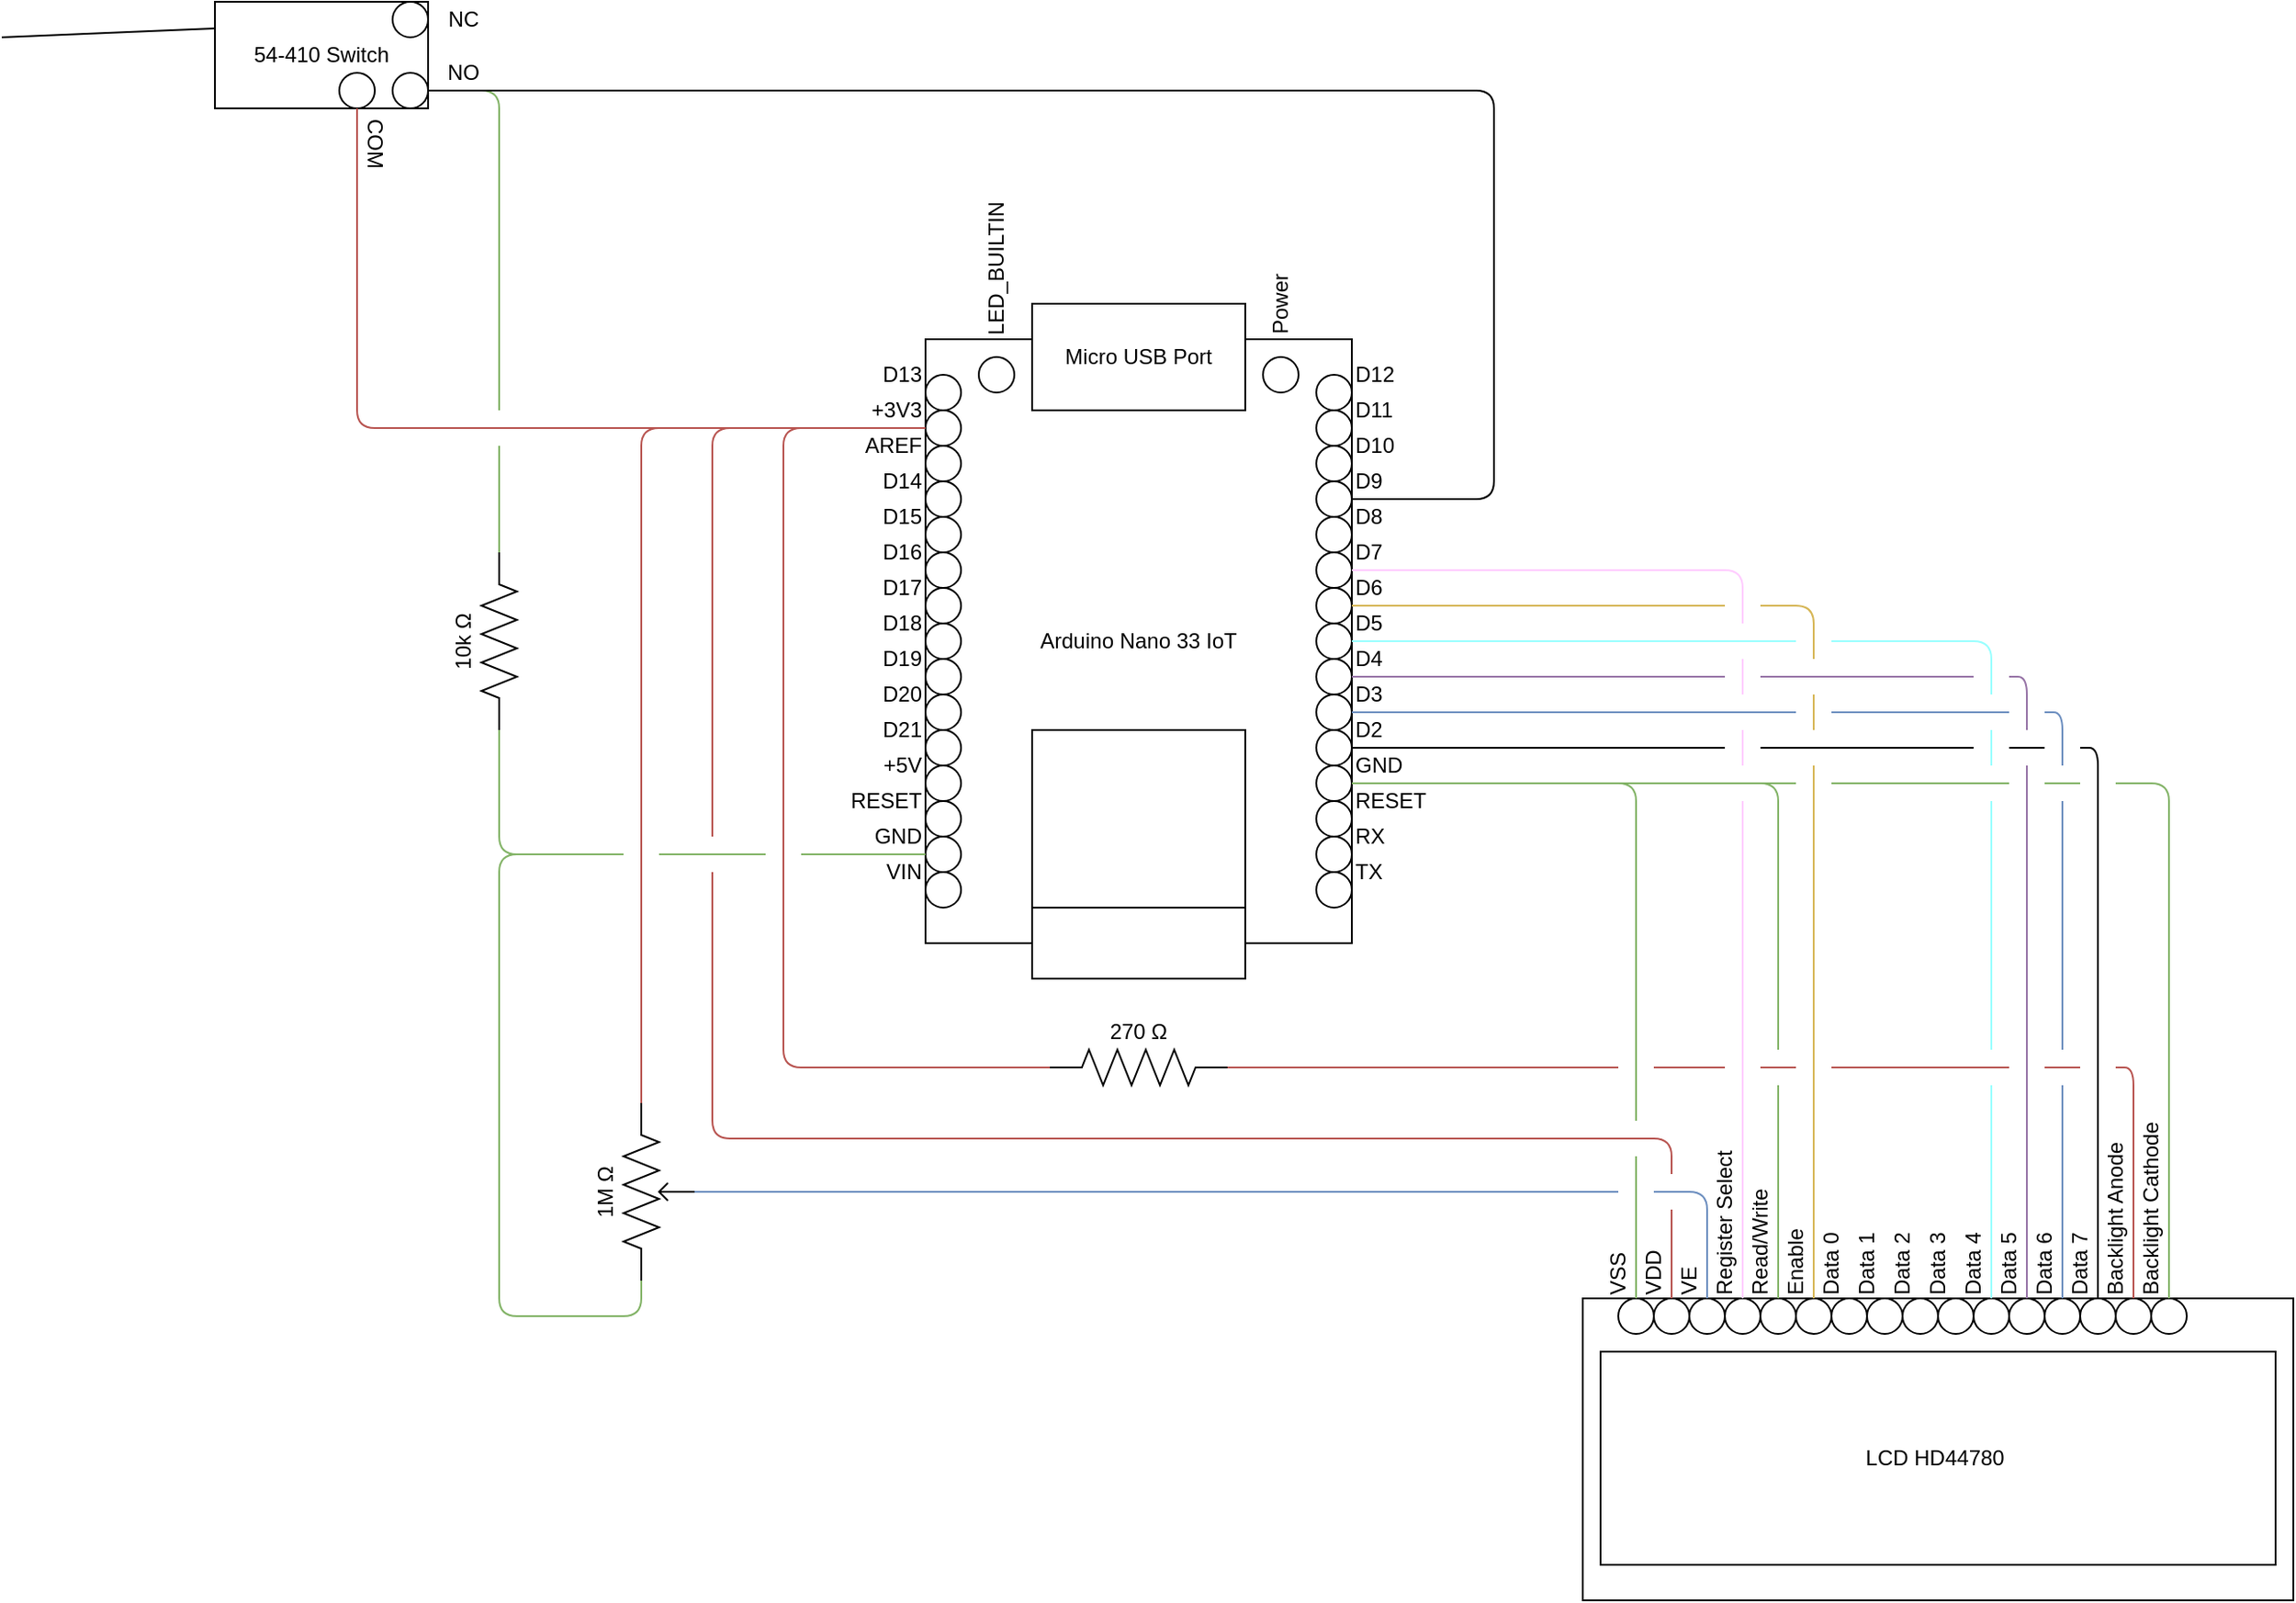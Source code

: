 <mxfile>
    <diagram id="PcLZSLNBghNSFwi_JfMx" name="Standard">
        <mxGraphModel dx="1435" dy="958" grid="1" gridSize="10" guides="1" tooltips="1" connect="1" arrows="1" fold="1" page="0" pageScale="1" pageWidth="850" pageHeight="1100" math="0" shadow="0">
            <root>
                <mxCell id="0"/>
                <mxCell id="220" value="Background" parent="0"/>
                <mxCell id="1" value="Arduino" parent="0"/>
                <mxCell id="4" value="Arduino Nano 33 IoT" style="rounded=0;whiteSpace=wrap;html=1;" parent="1" vertex="1">
                    <mxGeometry x="560" y="290" width="240" height="340" as="geometry"/>
                </mxCell>
                <mxCell id="5" value="Micro USB Port" style="rounded=0;whiteSpace=wrap;html=1;" parent="1" vertex="1">
                    <mxGeometry x="620" y="270" width="120" height="60" as="geometry"/>
                </mxCell>
                <mxCell id="6" value="" style="rounded=0;whiteSpace=wrap;html=1;" parent="1" vertex="1">
                    <mxGeometry x="620" y="610" width="120" height="40" as="geometry"/>
                </mxCell>
                <mxCell id="7" value="" style="rounded=0;whiteSpace=wrap;html=1;" parent="1" vertex="1">
                    <mxGeometry x="620" y="510" width="120" height="100" as="geometry"/>
                </mxCell>
                <mxCell id="8" value="" style="ellipse;whiteSpace=wrap;html=1;aspect=fixed;" parent="1" vertex="1">
                    <mxGeometry x="780" y="310" width="20" height="20" as="geometry"/>
                </mxCell>
                <mxCell id="9" value="" style="ellipse;whiteSpace=wrap;html=1;aspect=fixed;" parent="1" vertex="1">
                    <mxGeometry x="780" y="330" width="20" height="20" as="geometry"/>
                </mxCell>
                <mxCell id="11" value="" style="ellipse;whiteSpace=wrap;html=1;aspect=fixed;" parent="1" vertex="1">
                    <mxGeometry x="780" y="350" width="20" height="20" as="geometry"/>
                </mxCell>
                <mxCell id="12" value="" style="ellipse;whiteSpace=wrap;html=1;aspect=fixed;" parent="1" vertex="1">
                    <mxGeometry x="780" y="370" width="20" height="20" as="geometry"/>
                </mxCell>
                <mxCell id="13" value="" style="ellipse;whiteSpace=wrap;html=1;aspect=fixed;" parent="1" vertex="1">
                    <mxGeometry x="780" y="390" width="20" height="20" as="geometry"/>
                </mxCell>
                <mxCell id="14" value="" style="ellipse;whiteSpace=wrap;html=1;aspect=fixed;" parent="1" vertex="1">
                    <mxGeometry x="780" y="410" width="20" height="20" as="geometry"/>
                </mxCell>
                <mxCell id="15" value="" style="ellipse;whiteSpace=wrap;html=1;aspect=fixed;" parent="1" vertex="1">
                    <mxGeometry x="780" y="430" width="20" height="20" as="geometry"/>
                </mxCell>
                <mxCell id="16" value="" style="ellipse;whiteSpace=wrap;html=1;aspect=fixed;" parent="1" vertex="1">
                    <mxGeometry x="780" y="450" width="20" height="20" as="geometry"/>
                </mxCell>
                <mxCell id="25" value="D12" style="text;html=1;strokeColor=none;fillColor=none;align=left;verticalAlign=middle;whiteSpace=wrap;rounded=0;" parent="1" vertex="1">
                    <mxGeometry x="800" y="300" width="40" height="20" as="geometry"/>
                </mxCell>
                <mxCell id="26" value="D11" style="text;html=1;strokeColor=none;fillColor=none;align=left;verticalAlign=middle;whiteSpace=wrap;rounded=0;" parent="1" vertex="1">
                    <mxGeometry x="800" y="320" width="40" height="20" as="geometry"/>
                </mxCell>
                <mxCell id="27" value="D10" style="text;html=1;strokeColor=none;fillColor=none;align=left;verticalAlign=middle;whiteSpace=wrap;rounded=0;" parent="1" vertex="1">
                    <mxGeometry x="800" y="340" width="40" height="20" as="geometry"/>
                </mxCell>
                <mxCell id="28" value="D9" style="text;html=1;strokeColor=none;fillColor=none;align=left;verticalAlign=middle;whiteSpace=wrap;rounded=0;" parent="1" vertex="1">
                    <mxGeometry x="800" y="360" width="40" height="20" as="geometry"/>
                </mxCell>
                <mxCell id="29" value="D8" style="text;html=1;strokeColor=none;fillColor=none;align=left;verticalAlign=middle;whiteSpace=wrap;rounded=0;" parent="1" vertex="1">
                    <mxGeometry x="800" y="380" width="40" height="20" as="geometry"/>
                </mxCell>
                <mxCell id="30" value="D7" style="text;html=1;strokeColor=none;fillColor=none;align=left;verticalAlign=middle;whiteSpace=wrap;rounded=0;" parent="1" vertex="1">
                    <mxGeometry x="800" y="400" width="40" height="20" as="geometry"/>
                </mxCell>
                <mxCell id="31" value="D6" style="text;html=1;strokeColor=none;fillColor=none;align=left;verticalAlign=middle;whiteSpace=wrap;rounded=0;" parent="1" vertex="1">
                    <mxGeometry x="800" y="420" width="40" height="20" as="geometry"/>
                </mxCell>
                <mxCell id="32" value="D5" style="text;html=1;strokeColor=none;fillColor=none;align=left;verticalAlign=middle;whiteSpace=wrap;rounded=0;" parent="1" vertex="1">
                    <mxGeometry x="800" y="440" width="40" height="20" as="geometry"/>
                </mxCell>
                <mxCell id="33" value="" style="ellipse;whiteSpace=wrap;html=1;aspect=fixed;" parent="1" vertex="1">
                    <mxGeometry x="780" y="470" width="20" height="20" as="geometry"/>
                </mxCell>
                <mxCell id="34" value="D4" style="text;html=1;strokeColor=none;fillColor=none;align=left;verticalAlign=middle;whiteSpace=wrap;rounded=0;" parent="1" vertex="1">
                    <mxGeometry x="800" y="460" width="40" height="20" as="geometry"/>
                </mxCell>
                <mxCell id="35" value="" style="ellipse;whiteSpace=wrap;html=1;aspect=fixed;" parent="1" vertex="1">
                    <mxGeometry x="780" y="490" width="20" height="20" as="geometry"/>
                </mxCell>
                <mxCell id="36" value="D3" style="text;html=1;strokeColor=none;fillColor=none;align=left;verticalAlign=middle;whiteSpace=wrap;rounded=0;" parent="1" vertex="1">
                    <mxGeometry x="800" y="480" width="40" height="20" as="geometry"/>
                </mxCell>
                <mxCell id="37" value="" style="ellipse;whiteSpace=wrap;html=1;aspect=fixed;" parent="1" vertex="1">
                    <mxGeometry x="780" y="510" width="20" height="20" as="geometry"/>
                </mxCell>
                <mxCell id="38" value="D2" style="text;html=1;strokeColor=none;fillColor=none;align=left;verticalAlign=middle;whiteSpace=wrap;rounded=0;" parent="1" vertex="1">
                    <mxGeometry x="800" y="500" width="40" height="20" as="geometry"/>
                </mxCell>
                <mxCell id="39" value="" style="ellipse;whiteSpace=wrap;html=1;aspect=fixed;" parent="1" vertex="1">
                    <mxGeometry x="780" y="530" width="20" height="20" as="geometry"/>
                </mxCell>
                <mxCell id="40" value="GND" style="text;html=1;strokeColor=none;fillColor=none;align=left;verticalAlign=middle;whiteSpace=wrap;rounded=0;" parent="1" vertex="1">
                    <mxGeometry x="800" y="520" width="40" height="20" as="geometry"/>
                </mxCell>
                <mxCell id="41" value="" style="ellipse;whiteSpace=wrap;html=1;aspect=fixed;" parent="1" vertex="1">
                    <mxGeometry x="780" y="550" width="20" height="20" as="geometry"/>
                </mxCell>
                <mxCell id="42" value="RESET" style="text;html=1;strokeColor=none;fillColor=none;align=left;verticalAlign=middle;whiteSpace=wrap;rounded=0;" parent="1" vertex="1">
                    <mxGeometry x="800" y="540" width="40" height="20" as="geometry"/>
                </mxCell>
                <mxCell id="43" value="" style="ellipse;whiteSpace=wrap;html=1;aspect=fixed;" parent="1" vertex="1">
                    <mxGeometry x="780" y="570" width="20" height="20" as="geometry"/>
                </mxCell>
                <mxCell id="44" value="RX" style="text;html=1;strokeColor=none;fillColor=none;align=left;verticalAlign=middle;whiteSpace=wrap;rounded=0;" parent="1" vertex="1">
                    <mxGeometry x="800" y="560" width="40" height="20" as="geometry"/>
                </mxCell>
                <mxCell id="45" value="" style="ellipse;whiteSpace=wrap;html=1;aspect=fixed;" parent="1" vertex="1">
                    <mxGeometry x="780" y="590" width="20" height="20" as="geometry"/>
                </mxCell>
                <mxCell id="46" value="TX" style="text;html=1;strokeColor=none;fillColor=none;align=left;verticalAlign=middle;whiteSpace=wrap;rounded=0;" parent="1" vertex="1">
                    <mxGeometry x="800" y="580" width="40" height="20" as="geometry"/>
                </mxCell>
                <mxCell id="62" value="" style="ellipse;whiteSpace=wrap;html=1;aspect=fixed;" parent="1" vertex="1">
                    <mxGeometry x="560" y="310" width="20" height="20" as="geometry"/>
                </mxCell>
                <mxCell id="63" value="" style="ellipse;whiteSpace=wrap;html=1;aspect=fixed;" parent="1" vertex="1">
                    <mxGeometry x="560" y="330" width="20" height="20" as="geometry"/>
                </mxCell>
                <mxCell id="64" value="" style="ellipse;whiteSpace=wrap;html=1;aspect=fixed;" parent="1" vertex="1">
                    <mxGeometry x="560" y="350" width="20" height="20" as="geometry"/>
                </mxCell>
                <mxCell id="65" value="" style="ellipse;whiteSpace=wrap;html=1;aspect=fixed;" parent="1" vertex="1">
                    <mxGeometry x="560" y="370" width="20" height="20" as="geometry"/>
                </mxCell>
                <mxCell id="66" value="" style="ellipse;whiteSpace=wrap;html=1;aspect=fixed;" parent="1" vertex="1">
                    <mxGeometry x="560" y="390" width="20" height="20" as="geometry"/>
                </mxCell>
                <mxCell id="67" value="" style="ellipse;whiteSpace=wrap;html=1;aspect=fixed;" parent="1" vertex="1">
                    <mxGeometry x="560" y="410" width="20" height="20" as="geometry"/>
                </mxCell>
                <mxCell id="68" value="" style="ellipse;whiteSpace=wrap;html=1;aspect=fixed;" parent="1" vertex="1">
                    <mxGeometry x="560" y="430" width="20" height="20" as="geometry"/>
                </mxCell>
                <mxCell id="69" value="" style="ellipse;whiteSpace=wrap;html=1;aspect=fixed;" parent="1" vertex="1">
                    <mxGeometry x="560" y="450" width="20" height="20" as="geometry"/>
                </mxCell>
                <mxCell id="70" value="" style="ellipse;whiteSpace=wrap;html=1;aspect=fixed;" parent="1" vertex="1">
                    <mxGeometry x="560" y="470" width="20" height="20" as="geometry"/>
                </mxCell>
                <mxCell id="71" value="" style="ellipse;whiteSpace=wrap;html=1;aspect=fixed;" parent="1" vertex="1">
                    <mxGeometry x="560" y="490" width="20" height="20" as="geometry"/>
                </mxCell>
                <mxCell id="72" value="" style="ellipse;whiteSpace=wrap;html=1;aspect=fixed;" parent="1" vertex="1">
                    <mxGeometry x="560" y="510" width="20" height="20" as="geometry"/>
                </mxCell>
                <mxCell id="73" value="" style="ellipse;whiteSpace=wrap;html=1;aspect=fixed;" parent="1" vertex="1">
                    <mxGeometry x="560" y="530" width="20" height="20" as="geometry"/>
                </mxCell>
                <mxCell id="74" value="" style="ellipse;whiteSpace=wrap;html=1;aspect=fixed;" parent="1" vertex="1">
                    <mxGeometry x="560" y="550" width="20" height="20" as="geometry"/>
                </mxCell>
                <mxCell id="75" value="" style="ellipse;whiteSpace=wrap;html=1;aspect=fixed;" parent="1" vertex="1">
                    <mxGeometry x="560" y="570" width="20" height="20" as="geometry"/>
                </mxCell>
                <mxCell id="76" value="" style="ellipse;whiteSpace=wrap;html=1;aspect=fixed;" parent="1" vertex="1">
                    <mxGeometry x="560" y="590" width="20" height="20" as="geometry"/>
                </mxCell>
                <mxCell id="77" value="D13" style="text;html=1;strokeColor=none;fillColor=none;align=right;verticalAlign=middle;whiteSpace=wrap;rounded=0;" parent="1" vertex="1">
                    <mxGeometry x="520" y="300" width="40" height="20" as="geometry"/>
                </mxCell>
                <mxCell id="78" value="+3V3" style="text;html=1;strokeColor=none;fillColor=none;align=right;verticalAlign=middle;whiteSpace=wrap;rounded=0;" parent="1" vertex="1">
                    <mxGeometry x="520" y="320" width="40" height="20" as="geometry"/>
                </mxCell>
                <mxCell id="79" value="AREF" style="text;html=1;strokeColor=none;fillColor=none;align=right;verticalAlign=middle;whiteSpace=wrap;rounded=0;" parent="1" vertex="1">
                    <mxGeometry x="520" y="340" width="40" height="20" as="geometry"/>
                </mxCell>
                <mxCell id="80" value="D14" style="text;html=1;strokeColor=none;fillColor=none;align=right;verticalAlign=middle;whiteSpace=wrap;rounded=0;" parent="1" vertex="1">
                    <mxGeometry x="520" y="360" width="40" height="20" as="geometry"/>
                </mxCell>
                <mxCell id="81" value="D15" style="text;html=1;strokeColor=none;fillColor=none;align=right;verticalAlign=middle;whiteSpace=wrap;rounded=0;" parent="1" vertex="1">
                    <mxGeometry x="520" y="380" width="40" height="20" as="geometry"/>
                </mxCell>
                <mxCell id="82" value="D16" style="text;html=1;strokeColor=none;fillColor=none;align=right;verticalAlign=middle;whiteSpace=wrap;rounded=0;" parent="1" vertex="1">
                    <mxGeometry x="520" y="400" width="40" height="20" as="geometry"/>
                </mxCell>
                <mxCell id="83" value="D17" style="text;html=1;strokeColor=none;fillColor=none;align=right;verticalAlign=middle;whiteSpace=wrap;rounded=0;" parent="1" vertex="1">
                    <mxGeometry x="520" y="420" width="40" height="20" as="geometry"/>
                </mxCell>
                <mxCell id="84" value="D18" style="text;html=1;strokeColor=none;fillColor=none;align=right;verticalAlign=middle;whiteSpace=wrap;rounded=0;" parent="1" vertex="1">
                    <mxGeometry x="520" y="440" width="40" height="20" as="geometry"/>
                </mxCell>
                <mxCell id="85" value="D19" style="text;html=1;strokeColor=none;fillColor=none;align=right;verticalAlign=middle;whiteSpace=wrap;rounded=0;" parent="1" vertex="1">
                    <mxGeometry x="520" y="460" width="40" height="20" as="geometry"/>
                </mxCell>
                <mxCell id="86" value="D20" style="text;html=1;strokeColor=none;fillColor=none;align=right;verticalAlign=middle;whiteSpace=wrap;rounded=0;" parent="1" vertex="1">
                    <mxGeometry x="520" y="480" width="40" height="20" as="geometry"/>
                </mxCell>
                <mxCell id="87" value="D21" style="text;html=1;strokeColor=none;fillColor=none;align=right;verticalAlign=middle;whiteSpace=wrap;rounded=0;" parent="1" vertex="1">
                    <mxGeometry x="520" y="500" width="40" height="20" as="geometry"/>
                </mxCell>
                <mxCell id="88" value="+5V" style="text;html=1;strokeColor=none;fillColor=none;align=right;verticalAlign=middle;whiteSpace=wrap;rounded=0;" parent="1" vertex="1">
                    <mxGeometry x="520" y="520" width="40" height="20" as="geometry"/>
                </mxCell>
                <mxCell id="89" value="RESET" style="text;html=1;strokeColor=none;fillColor=none;align=right;verticalAlign=middle;whiteSpace=wrap;rounded=0;" parent="1" vertex="1">
                    <mxGeometry x="520" y="540" width="40" height="20" as="geometry"/>
                </mxCell>
                <mxCell id="90" value="GND" style="text;html=1;strokeColor=none;fillColor=none;align=right;verticalAlign=middle;whiteSpace=wrap;rounded=0;" parent="1" vertex="1">
                    <mxGeometry x="520" y="560" width="40" height="20" as="geometry"/>
                </mxCell>
                <mxCell id="91" value="VIN" style="text;html=1;strokeColor=none;fillColor=none;align=right;verticalAlign=middle;whiteSpace=wrap;rounded=0;" parent="1" vertex="1">
                    <mxGeometry x="520" y="580" width="40" height="20" as="geometry"/>
                </mxCell>
                <mxCell id="93" value="" style="ellipse;whiteSpace=wrap;html=1;aspect=fixed;" parent="1" vertex="1">
                    <mxGeometry x="590" y="300" width="20" height="20" as="geometry"/>
                </mxCell>
                <mxCell id="94" value="" style="ellipse;whiteSpace=wrap;html=1;aspect=fixed;" parent="1" vertex="1">
                    <mxGeometry x="750" y="300" width="20" height="20" as="geometry"/>
                </mxCell>
                <mxCell id="95" value="LED_BUILTIN" style="text;html=1;strokeColor=none;fillColor=none;align=center;verticalAlign=middle;whiteSpace=wrap;rounded=0;rotation=-90;" parent="1" vertex="1">
                    <mxGeometry x="560" y="240" width="80" height="20" as="geometry"/>
                </mxCell>
                <mxCell id="96" value="Power" style="text;html=1;strokeColor=none;fillColor=none;align=center;verticalAlign=middle;whiteSpace=wrap;rounded=0;rotation=-90;" parent="1" vertex="1">
                    <mxGeometry x="740" y="260" width="40" height="20" as="geometry"/>
                </mxCell>
                <mxCell id="97" value="LCD HD44780" parent="0"/>
                <mxCell id="98" value="" style="rounded=0;whiteSpace=wrap;html=1;" parent="97" vertex="1">
                    <mxGeometry x="930" y="830" width="400" height="170" as="geometry"/>
                </mxCell>
                <mxCell id="99" value="LCD&amp;nbsp;&lt;span class=&quot;a-list-item&quot;&gt;HD44780&amp;nbsp;&lt;/span&gt;" style="rounded=0;whiteSpace=wrap;html=1;" parent="97" vertex="1">
                    <mxGeometry x="940" y="860" width="380" height="120" as="geometry"/>
                </mxCell>
                <mxCell id="100" value="" style="ellipse;whiteSpace=wrap;html=1;aspect=fixed;" parent="97" vertex="1">
                    <mxGeometry x="950" y="830" width="20" height="20" as="geometry"/>
                </mxCell>
                <mxCell id="101" value="" style="ellipse;whiteSpace=wrap;html=1;aspect=fixed;" parent="97" vertex="1">
                    <mxGeometry x="970" y="830" width="20" height="20" as="geometry"/>
                </mxCell>
                <mxCell id="102" value="" style="ellipse;whiteSpace=wrap;html=1;aspect=fixed;" parent="97" vertex="1">
                    <mxGeometry x="990" y="830" width="20" height="20" as="geometry"/>
                </mxCell>
                <mxCell id="103" value="" style="ellipse;whiteSpace=wrap;html=1;aspect=fixed;" parent="97" vertex="1">
                    <mxGeometry x="1010" y="830" width="20" height="20" as="geometry"/>
                </mxCell>
                <mxCell id="104" value="" style="ellipse;whiteSpace=wrap;html=1;aspect=fixed;" parent="97" vertex="1">
                    <mxGeometry x="1030" y="830" width="20" height="20" as="geometry"/>
                </mxCell>
                <mxCell id="105" value="" style="ellipse;whiteSpace=wrap;html=1;aspect=fixed;" parent="97" vertex="1">
                    <mxGeometry x="1050" y="830" width="20" height="20" as="geometry"/>
                </mxCell>
                <mxCell id="106" value="" style="ellipse;whiteSpace=wrap;html=1;aspect=fixed;" parent="97" vertex="1">
                    <mxGeometry x="1070" y="830" width="20" height="20" as="geometry"/>
                </mxCell>
                <mxCell id="107" value="" style="ellipse;whiteSpace=wrap;html=1;aspect=fixed;" parent="97" vertex="1">
                    <mxGeometry x="1090" y="830" width="20" height="20" as="geometry"/>
                </mxCell>
                <mxCell id="108" value="" style="ellipse;whiteSpace=wrap;html=1;aspect=fixed;" parent="97" vertex="1">
                    <mxGeometry x="1110" y="830" width="20" height="20" as="geometry"/>
                </mxCell>
                <mxCell id="109" value="" style="ellipse;whiteSpace=wrap;html=1;aspect=fixed;" parent="97" vertex="1">
                    <mxGeometry x="1130" y="830" width="20" height="20" as="geometry"/>
                </mxCell>
                <mxCell id="110" value="" style="ellipse;whiteSpace=wrap;html=1;aspect=fixed;" parent="97" vertex="1">
                    <mxGeometry x="1150" y="830" width="20" height="20" as="geometry"/>
                </mxCell>
                <mxCell id="111" value="" style="ellipse;whiteSpace=wrap;html=1;aspect=fixed;" parent="97" vertex="1">
                    <mxGeometry x="1170" y="830" width="20" height="20" as="geometry"/>
                </mxCell>
                <mxCell id="112" value="" style="ellipse;whiteSpace=wrap;html=1;aspect=fixed;" parent="97" vertex="1">
                    <mxGeometry x="1190" y="830" width="20" height="20" as="geometry"/>
                </mxCell>
                <mxCell id="113" value="" style="ellipse;whiteSpace=wrap;html=1;aspect=fixed;" parent="97" vertex="1">
                    <mxGeometry x="1210" y="830" width="20" height="20" as="geometry"/>
                </mxCell>
                <mxCell id="114" value="" style="ellipse;whiteSpace=wrap;html=1;aspect=fixed;" parent="97" vertex="1">
                    <mxGeometry x="1230" y="830" width="20" height="20" as="geometry"/>
                </mxCell>
                <mxCell id="115" value="" style="ellipse;whiteSpace=wrap;html=1;aspect=fixed;" parent="97" vertex="1">
                    <mxGeometry x="1250" y="830" width="20" height="20" as="geometry"/>
                </mxCell>
                <mxCell id="116" value="VSS" style="text;html=1;strokeColor=none;fillColor=none;align=left;verticalAlign=middle;whiteSpace=wrap;rounded=0;rotation=-90;" parent="97" vertex="1">
                    <mxGeometry x="930" y="800" width="40" height="20" as="geometry"/>
                </mxCell>
                <mxCell id="117" value="VDD" style="text;html=1;strokeColor=none;fillColor=none;align=left;verticalAlign=middle;whiteSpace=wrap;rounded=0;rotation=-90;" parent="97" vertex="1">
                    <mxGeometry x="950" y="800" width="40" height="20" as="geometry"/>
                </mxCell>
                <mxCell id="118" value="VE" style="text;html=1;strokeColor=none;fillColor=none;align=left;verticalAlign=middle;whiteSpace=wrap;rounded=0;rotation=-90;" parent="97" vertex="1">
                    <mxGeometry x="970" y="800" width="40" height="20" as="geometry"/>
                </mxCell>
                <mxCell id="119" value="Register Select" style="text;html=1;strokeColor=none;fillColor=none;align=left;verticalAlign=middle;whiteSpace=wrap;rounded=0;rotation=-90;" parent="97" vertex="1">
                    <mxGeometry x="965" y="775" width="90" height="20" as="geometry"/>
                </mxCell>
                <mxCell id="120" value="Read/Write" style="text;html=1;strokeColor=none;fillColor=none;align=left;verticalAlign=middle;whiteSpace=wrap;rounded=0;rotation=-90;" parent="97" vertex="1">
                    <mxGeometry x="995" y="785" width="70" height="20" as="geometry"/>
                </mxCell>
                <mxCell id="121" value="Enable" style="text;html=1;strokeColor=none;fillColor=none;align=left;verticalAlign=middle;whiteSpace=wrap;rounded=0;rotation=-90;" parent="97" vertex="1">
                    <mxGeometry x="1030" y="800" width="40" height="20" as="geometry"/>
                </mxCell>
                <mxCell id="122" value="Data 0" style="text;html=1;strokeColor=none;fillColor=none;align=left;verticalAlign=middle;whiteSpace=wrap;rounded=0;rotation=-90;" parent="97" vertex="1">
                    <mxGeometry x="1050" y="800" width="40" height="20" as="geometry"/>
                </mxCell>
                <mxCell id="123" value="Data 1" style="text;html=1;strokeColor=none;fillColor=none;align=left;verticalAlign=middle;whiteSpace=wrap;rounded=0;rotation=-90;" parent="97" vertex="1">
                    <mxGeometry x="1070" y="800" width="40" height="20" as="geometry"/>
                </mxCell>
                <mxCell id="124" value="Data 2" style="text;html=1;strokeColor=none;fillColor=none;align=left;verticalAlign=middle;whiteSpace=wrap;rounded=0;rotation=-90;" parent="97" vertex="1">
                    <mxGeometry x="1090" y="800" width="40" height="20" as="geometry"/>
                </mxCell>
                <mxCell id="125" value="Data 3" style="text;html=1;strokeColor=none;fillColor=none;align=left;verticalAlign=middle;whiteSpace=wrap;rounded=0;rotation=-90;" parent="97" vertex="1">
                    <mxGeometry x="1110" y="800" width="40" height="20" as="geometry"/>
                </mxCell>
                <mxCell id="126" value="Data 4" style="text;html=1;strokeColor=none;fillColor=none;align=left;verticalAlign=middle;whiteSpace=wrap;rounded=0;rotation=-90;" parent="97" vertex="1">
                    <mxGeometry x="1130" y="800" width="40" height="20" as="geometry"/>
                </mxCell>
                <mxCell id="127" value="Data 5" style="text;html=1;strokeColor=none;fillColor=none;align=left;verticalAlign=middle;whiteSpace=wrap;rounded=0;rotation=-90;" parent="97" vertex="1">
                    <mxGeometry x="1150" y="800" width="40" height="20" as="geometry"/>
                </mxCell>
                <mxCell id="128" value="Data 6" style="text;html=1;strokeColor=none;fillColor=none;align=left;verticalAlign=middle;whiteSpace=wrap;rounded=0;rotation=-90;" parent="97" vertex="1">
                    <mxGeometry x="1170" y="800" width="40" height="20" as="geometry"/>
                </mxCell>
                <mxCell id="129" value="Data 7" style="text;html=1;strokeColor=none;fillColor=none;align=left;verticalAlign=middle;whiteSpace=wrap;rounded=0;rotation=-90;" parent="97" vertex="1">
                    <mxGeometry x="1190" y="800" width="40" height="20" as="geometry"/>
                </mxCell>
                <mxCell id="130" value="Backlight Anode" style="text;html=1;strokeColor=none;fillColor=none;align=left;verticalAlign=middle;whiteSpace=wrap;rounded=0;rotation=-90;" parent="97" vertex="1">
                    <mxGeometry x="1185" y="775" width="90" height="20" as="geometry"/>
                </mxCell>
                <mxCell id="131" value="Backlight Cathode" style="text;html=1;strokeColor=none;fillColor=none;align=left;verticalAlign=middle;whiteSpace=wrap;rounded=0;rotation=-90;" parent="97" vertex="1">
                    <mxGeometry x="1200" y="770" width="100" height="20" as="geometry"/>
                </mxCell>
                <mxCell id="159" value="LCD HD44780 Wiring" parent="0"/>
                <mxCell id="162" value="" style="endArrow=none;html=1;exitX=0;exitY=1;exitDx=0;exitDy=0;fillColor=#d5e8d4;strokeColor=#82b366;" parent="159" source="40" edge="1">
                    <mxGeometry width="50" height="50" relative="1" as="geometry">
                        <mxPoint x="960" y="640" as="sourcePoint"/>
                        <mxPoint x="960" y="730" as="targetPoint"/>
                        <Array as="points">
                            <mxPoint x="960" y="540"/>
                        </Array>
                    </mxGeometry>
                </mxCell>
                <mxCell id="163" value="" style="endArrow=none;html=1;exitX=0;exitY=1;exitDx=0;exitDy=0;fillColor=#d5e8d4;strokeColor=#82b366;" parent="159" source="116" edge="1">
                    <mxGeometry width="50" height="50" relative="1" as="geometry">
                        <mxPoint x="960" y="770" as="sourcePoint"/>
                        <mxPoint x="960" y="750" as="targetPoint"/>
                    </mxGeometry>
                </mxCell>
                <mxCell id="164" value="" style="pointerEvents=1;verticalLabelPosition=bottom;shadow=0;dashed=0;align=center;html=1;verticalAlign=top;shape=mxgraph.electrical.resistors.potentiometer_2;rotation=-90;" parent="159" vertex="1">
                    <mxGeometry x="360" y="750" width="100" height="40" as="geometry"/>
                </mxCell>
                <mxCell id="165" value="" style="endArrow=none;html=1;exitX=0;exitY=1;exitDx=0;exitDy=0;fillColor=#dae8fc;strokeColor=#6c8ebf;" parent="159" source="118" edge="1">
                    <mxGeometry width="50" height="50" relative="1" as="geometry">
                        <mxPoint x="1000" y="670" as="sourcePoint"/>
                        <mxPoint x="970" y="770" as="targetPoint"/>
                        <Array as="points">
                            <mxPoint x="1000" y="770"/>
                        </Array>
                    </mxGeometry>
                </mxCell>
                <mxCell id="167" value="1M Ω" style="text;html=1;strokeColor=none;fillColor=none;align=center;verticalAlign=middle;whiteSpace=wrap;rounded=0;rotation=-90;" parent="159" vertex="1">
                    <mxGeometry x="360" y="760" width="40" height="20" as="geometry"/>
                </mxCell>
                <mxCell id="168" value="" style="endArrow=none;html=1;exitX=0;exitY=1;exitDx=0;exitDy=0;fillColor=#f8cecc;strokeColor=#b85450;" parent="159" source="117" edge="1">
                    <mxGeometry width="50" height="50" relative="1" as="geometry">
                        <mxPoint x="720" y="800" as="sourcePoint"/>
                        <mxPoint x="980" y="780" as="targetPoint"/>
                    </mxGeometry>
                </mxCell>
                <mxCell id="169" value="" style="endArrow=none;html=1;exitX=0.5;exitY=1;exitDx=0;exitDy=0;exitPerimeter=0;fillColor=#dae8fc;strokeColor=#6c8ebf;" parent="159" source="164" edge="1">
                    <mxGeometry width="50" height="50" relative="1" as="geometry">
                        <mxPoint x="410" y="770" as="sourcePoint"/>
                        <mxPoint x="950" y="770" as="targetPoint"/>
                    </mxGeometry>
                </mxCell>
                <mxCell id="170" value="" style="endArrow=none;html=1;entryX=0;entryY=0.25;entryDx=0;entryDy=0;entryPerimeter=0;fillColor=#d5e8d4;strokeColor=#82b366;" parent="159" target="164" edge="1">
                    <mxGeometry width="50" height="50" relative="1" as="geometry">
                        <mxPoint x="390" y="580" as="sourcePoint"/>
                        <mxPoint x="340" y="790" as="targetPoint"/>
                        <Array as="points">
                            <mxPoint x="320" y="580"/>
                            <mxPoint x="320" y="840"/>
                            <mxPoint x="400" y="840"/>
                        </Array>
                    </mxGeometry>
                </mxCell>
                <mxCell id="171" value="" style="endArrow=none;html=1;exitX=1;exitY=0.25;exitDx=0;exitDy=0;exitPerimeter=0;entryX=1;entryY=1;entryDx=0;entryDy=0;fillColor=#f8cecc;strokeColor=#b85450;" parent="159" source="164" target="78" edge="1">
                    <mxGeometry width="50" height="50" relative="1" as="geometry">
                        <mxPoint x="360" y="540" as="sourcePoint"/>
                        <mxPoint x="370" y="320" as="targetPoint"/>
                        <Array as="points">
                            <mxPoint x="400" y="340"/>
                        </Array>
                    </mxGeometry>
                </mxCell>
                <mxCell id="172" value="" style="endArrow=none;html=1;fillColor=#f8cecc;strokeColor=#b85450;" parent="159" edge="1">
                    <mxGeometry width="50" height="50" relative="1" as="geometry">
                        <mxPoint x="440" y="590" as="sourcePoint"/>
                        <mxPoint x="980" y="760" as="targetPoint"/>
                        <Array as="points">
                            <mxPoint x="440" y="740"/>
                            <mxPoint x="980" y="740"/>
                        </Array>
                    </mxGeometry>
                </mxCell>
                <mxCell id="173" value="" style="endArrow=none;html=1;fillColor=#d5e8d4;strokeColor=#82b366;" parent="159" edge="1">
                    <mxGeometry width="50" height="50" relative="1" as="geometry">
                        <mxPoint x="410" y="580" as="sourcePoint"/>
                        <mxPoint x="470" y="580" as="targetPoint"/>
                    </mxGeometry>
                </mxCell>
                <mxCell id="174" value="" style="endArrow=none;html=1;entryX=1;entryY=1;entryDx=0;entryDy=0;fillColor=#f8cecc;strokeColor=#b85450;" parent="159" target="78" edge="1">
                    <mxGeometry width="50" height="50" relative="1" as="geometry">
                        <mxPoint x="440" y="570" as="sourcePoint"/>
                        <mxPoint x="440" y="320" as="targetPoint"/>
                        <Array as="points">
                            <mxPoint x="440" y="340"/>
                        </Array>
                    </mxGeometry>
                </mxCell>
                <mxCell id="175" value="" style="endArrow=none;html=1;exitX=0;exitY=1;exitDx=0;exitDy=0;fillColor=#d5e8d4;strokeColor=#82b366;" parent="159" source="131" edge="1">
                    <mxGeometry width="50" height="50" relative="1" as="geometry">
                        <mxPoint x="1230" y="670" as="sourcePoint"/>
                        <mxPoint x="1230" y="540" as="targetPoint"/>
                        <Array as="points">
                            <mxPoint x="1260" y="540"/>
                        </Array>
                    </mxGeometry>
                </mxCell>
                <mxCell id="176" value="" style="pointerEvents=1;verticalLabelPosition=bottom;shadow=0;dashed=0;align=center;html=1;verticalAlign=top;shape=mxgraph.electrical.resistors.resistor_2;" parent="159" vertex="1">
                    <mxGeometry x="630" y="690" width="100" height="20" as="geometry"/>
                </mxCell>
                <mxCell id="177" value="" style="endArrow=none;html=1;exitX=1;exitY=0.5;exitDx=0;exitDy=0;exitPerimeter=0;fillColor=#f8cecc;strokeColor=#b85450;" parent="159" source="176" edge="1">
                    <mxGeometry width="50" height="50" relative="1" as="geometry">
                        <mxPoint x="800" y="720" as="sourcePoint"/>
                        <mxPoint x="950" y="700" as="targetPoint"/>
                    </mxGeometry>
                </mxCell>
                <mxCell id="178" value="" style="endArrow=none;html=1;entryX=0;entryY=1;entryDx=0;entryDy=0;fillColor=#f8cecc;strokeColor=#b85450;" parent="159" target="130" edge="1">
                    <mxGeometry width="50" height="50" relative="1" as="geometry">
                        <mxPoint x="1230" y="700" as="sourcePoint"/>
                        <mxPoint x="1240" y="700" as="targetPoint"/>
                        <Array as="points">
                            <mxPoint x="1240" y="700"/>
                        </Array>
                    </mxGeometry>
                </mxCell>
                <mxCell id="179" value="" style="endArrow=none;html=1;entryX=1;entryY=1;entryDx=0;entryDy=0;exitX=0;exitY=0.5;exitDx=0;exitDy=0;exitPerimeter=0;fillColor=#f8cecc;strokeColor=#b85450;" parent="159" source="176" target="78" edge="1">
                    <mxGeometry width="50" height="50" relative="1" as="geometry">
                        <mxPoint x="480" y="720" as="sourcePoint"/>
                        <mxPoint x="510" y="390" as="targetPoint"/>
                        <Array as="points">
                            <mxPoint x="480" y="700"/>
                            <mxPoint x="480" y="340"/>
                        </Array>
                    </mxGeometry>
                </mxCell>
                <mxCell id="180" value="" style="endArrow=none;html=1;entryX=1;entryY=1;entryDx=0;entryDy=0;fillColor=#d5e8d4;strokeColor=#82b366;" parent="159" target="90" edge="1">
                    <mxGeometry width="50" height="50" relative="1" as="geometry">
                        <mxPoint x="490" y="580" as="sourcePoint"/>
                        <mxPoint x="540" y="630" as="targetPoint"/>
                    </mxGeometry>
                </mxCell>
                <mxCell id="181" value="270 Ω" style="text;html=1;strokeColor=none;fillColor=none;align=center;verticalAlign=middle;whiteSpace=wrap;rounded=0;" parent="159" vertex="1">
                    <mxGeometry x="660" y="670" width="40" height="20" as="geometry"/>
                </mxCell>
                <mxCell id="182" value="" style="endArrow=none;html=1;exitX=0;exitY=1;exitDx=0;exitDy=0;fillColor=#e1d5e7;strokeColor=#FFCCFF;" parent="159" source="30" edge="1">
                    <mxGeometry width="50" height="50" relative="1" as="geometry">
                        <mxPoint x="870" y="440" as="sourcePoint"/>
                        <mxPoint x="1020" y="450" as="targetPoint"/>
                        <Array as="points">
                            <mxPoint x="1020" y="420"/>
                        </Array>
                    </mxGeometry>
                </mxCell>
                <mxCell id="183" value="" style="endArrow=none;html=1;exitX=0;exitY=1;exitDx=0;exitDy=0;fillColor=#e1d5e7;strokeColor=#FFCCFF;" parent="159" source="119" edge="1">
                    <mxGeometry width="50" height="50" relative="1" as="geometry">
                        <mxPoint x="1030" y="670" as="sourcePoint"/>
                        <mxPoint x="1020" y="550" as="targetPoint"/>
                    </mxGeometry>
                </mxCell>
                <mxCell id="184" value="" style="endArrow=none;html=1;fillColor=#f8cecc;strokeColor=#b85450;" parent="159" edge="1">
                    <mxGeometry width="50" height="50" relative="1" as="geometry">
                        <mxPoint x="970" y="700" as="sourcePoint"/>
                        <mxPoint x="1010" y="700" as="targetPoint"/>
                    </mxGeometry>
                </mxCell>
                <mxCell id="185" value="" style="endArrow=none;html=1;exitX=0;exitY=1;exitDx=0;exitDy=0;fillColor=#d5e8d4;strokeColor=#82b366;" parent="159" source="120" edge="1">
                    <mxGeometry width="50" height="50" relative="1" as="geometry">
                        <mxPoint x="1050" y="730" as="sourcePoint"/>
                        <mxPoint x="1040" y="710" as="targetPoint"/>
                    </mxGeometry>
                </mxCell>
                <mxCell id="186" value="" style="endArrow=none;html=1;entryX=0;entryY=1;entryDx=0;entryDy=0;fillColor=#d5e8d4;strokeColor=#82b366;" parent="159" target="40" edge="1">
                    <mxGeometry width="50" height="50" relative="1" as="geometry">
                        <mxPoint x="1040" y="690" as="sourcePoint"/>
                        <mxPoint x="1040" y="530" as="targetPoint"/>
                        <Array as="points">
                            <mxPoint x="1040" y="540"/>
                        </Array>
                    </mxGeometry>
                </mxCell>
                <mxCell id="187" value="" style="endArrow=none;html=1;exitX=0;exitY=1;exitDx=0;exitDy=0;fillColor=#fff2cc;strokeColor=#d6b656;" parent="159" source="31" edge="1">
                    <mxGeometry width="50" height="50" relative="1" as="geometry">
                        <mxPoint x="870" y="500" as="sourcePoint"/>
                        <mxPoint x="1010" y="440" as="targetPoint"/>
                    </mxGeometry>
                </mxCell>
                <mxCell id="188" value="" style="endArrow=none;html=1;fillColor=#fff2cc;strokeColor=#d6b656;" parent="159" edge="1">
                    <mxGeometry width="50" height="50" relative="1" as="geometry">
                        <mxPoint x="1030" y="440" as="sourcePoint"/>
                        <mxPoint x="1060" y="470" as="targetPoint"/>
                        <Array as="points">
                            <mxPoint x="1060" y="440"/>
                        </Array>
                    </mxGeometry>
                </mxCell>
                <mxCell id="189" value="" style="endArrow=none;html=1;exitX=0;exitY=1;exitDx=0;exitDy=0;fillColor=#d5e8d4;strokeColor=#82b366;" parent="159" source="40" edge="1">
                    <mxGeometry width="50" height="50" relative="1" as="geometry">
                        <mxPoint x="1140" y="520" as="sourcePoint"/>
                        <mxPoint x="1050" y="540" as="targetPoint"/>
                    </mxGeometry>
                </mxCell>
                <mxCell id="190" value="" style="endArrow=none;html=1;fillColor=#f8cecc;strokeColor=#b85450;" parent="159" edge="1">
                    <mxGeometry width="50" height="50" relative="1" as="geometry">
                        <mxPoint x="1050" y="700" as="sourcePoint"/>
                        <mxPoint x="1030" y="700" as="targetPoint"/>
                    </mxGeometry>
                </mxCell>
                <mxCell id="191" value="" style="endArrow=none;html=1;exitX=0;exitY=1;exitDx=0;exitDy=0;strokeColor=#99FFFF;" parent="159" source="32" edge="1">
                    <mxGeometry width="50" height="50" relative="1" as="geometry">
                        <mxPoint x="880" y="510" as="sourcePoint"/>
                        <mxPoint x="1050" y="460" as="targetPoint"/>
                    </mxGeometry>
                </mxCell>
                <mxCell id="192" value="" style="endArrow=none;html=1;fillColor=#e1d5e7;strokeColor=#FFCCFF;" parent="159" edge="1">
                    <mxGeometry width="50" height="50" relative="1" as="geometry">
                        <mxPoint x="1020" y="490" as="sourcePoint"/>
                        <mxPoint x="1020" y="470" as="targetPoint"/>
                    </mxGeometry>
                </mxCell>
                <mxCell id="193" value="" style="endArrow=none;html=1;strokeColor=#99FFFF;" parent="159" edge="1">
                    <mxGeometry width="50" height="50" relative="1" as="geometry">
                        <mxPoint x="1070" y="460" as="sourcePoint"/>
                        <mxPoint x="1160" y="490" as="targetPoint"/>
                        <Array as="points">
                            <mxPoint x="1160" y="460"/>
                        </Array>
                    </mxGeometry>
                </mxCell>
                <mxCell id="194" value="" style="endArrow=none;html=1;exitX=0;exitY=1;exitDx=0;exitDy=0;strokeColor=#99FFFF;" parent="159" source="126" edge="1">
                    <mxGeometry width="50" height="50" relative="1" as="geometry">
                        <mxPoint x="1140" y="780" as="sourcePoint"/>
                        <mxPoint x="1160" y="710" as="targetPoint"/>
                    </mxGeometry>
                </mxCell>
                <mxCell id="195" value="" style="endArrow=none;html=1;strokeColor=#99FFFF;" parent="159" edge="1">
                    <mxGeometry width="50" height="50" relative="1" as="geometry">
                        <mxPoint x="1160" y="690" as="sourcePoint"/>
                        <mxPoint x="1160" y="550" as="targetPoint"/>
                    </mxGeometry>
                </mxCell>
                <mxCell id="196" value="" style="endArrow=none;html=1;exitX=0;exitY=1;exitDx=0;exitDy=0;fillColor=#e1d5e7;strokeColor=#9673a6;" parent="159" source="34" edge="1">
                    <mxGeometry width="50" height="50" relative="1" as="geometry">
                        <mxPoint x="860" y="530" as="sourcePoint"/>
                        <mxPoint x="1010" y="480" as="targetPoint"/>
                    </mxGeometry>
                </mxCell>
                <mxCell id="197" value="" style="endArrow=none;html=1;fillColor=#e1d5e7;strokeColor=#9673a6;" parent="159" edge="1">
                    <mxGeometry width="50" height="50" relative="1" as="geometry">
                        <mxPoint x="1030" y="480" as="sourcePoint"/>
                        <mxPoint x="1150" y="480" as="targetPoint"/>
                    </mxGeometry>
                </mxCell>
                <mxCell id="198" value="" style="endArrow=none;html=1;exitX=0;exitY=1;exitDx=0;exitDy=0;fillColor=#fff2cc;strokeColor=#d6b656;" parent="159" source="121" edge="1">
                    <mxGeometry width="50" height="50" relative="1" as="geometry">
                        <mxPoint x="1040" y="550" as="sourcePoint"/>
                        <mxPoint x="1060" y="530" as="targetPoint"/>
                    </mxGeometry>
                </mxCell>
                <mxCell id="199" value="" style="endArrow=none;html=1;fillColor=#e1d5e7;strokeColor=#9673a6;" parent="159" edge="1">
                    <mxGeometry width="50" height="50" relative="1" as="geometry">
                        <mxPoint x="1170" y="480" as="sourcePoint"/>
                        <mxPoint x="1180" y="510" as="targetPoint"/>
                        <Array as="points">
                            <mxPoint x="1180" y="480"/>
                        </Array>
                    </mxGeometry>
                </mxCell>
                <mxCell id="200" value="" style="endArrow=none;html=1;fillColor=#d5e8d4;strokeColor=#82b366;" parent="159" edge="1">
                    <mxGeometry width="50" height="50" relative="1" as="geometry">
                        <mxPoint x="1070" y="540" as="sourcePoint"/>
                        <mxPoint x="1170" y="540" as="targetPoint"/>
                    </mxGeometry>
                </mxCell>
                <mxCell id="201" value="" style="endArrow=none;html=1;fillColor=#f8cecc;strokeColor=#b85450;" parent="159" edge="1">
                    <mxGeometry width="50" height="50" relative="1" as="geometry">
                        <mxPoint x="1070" y="700" as="sourcePoint"/>
                        <mxPoint x="1170" y="700" as="targetPoint"/>
                    </mxGeometry>
                </mxCell>
                <mxCell id="202" value="" style="endArrow=none;html=1;exitX=0;exitY=1;exitDx=0;exitDy=0;fillColor=#dae8fc;strokeColor=#6c8ebf;" parent="159" source="36" edge="1">
                    <mxGeometry width="50" height="50" relative="1" as="geometry">
                        <mxPoint x="900" y="540" as="sourcePoint"/>
                        <mxPoint x="1050" y="500" as="targetPoint"/>
                    </mxGeometry>
                </mxCell>
                <mxCell id="203" value="" style="endArrow=none;html=1;fillColor=#e1d5e7;strokeColor=#FFCCFF;" parent="159" edge="1">
                    <mxGeometry width="50" height="50" relative="1" as="geometry">
                        <mxPoint x="1020" y="530" as="sourcePoint"/>
                        <mxPoint x="1020" y="510" as="targetPoint"/>
                    </mxGeometry>
                </mxCell>
                <mxCell id="204" value="" style="endArrow=none;html=1;fillColor=#dae8fc;strokeColor=#6c8ebf;" parent="159" edge="1">
                    <mxGeometry width="50" height="50" relative="1" as="geometry">
                        <mxPoint x="1170" y="500" as="sourcePoint"/>
                        <mxPoint x="1070" y="500" as="targetPoint"/>
                    </mxGeometry>
                </mxCell>
                <mxCell id="205" value="" style="endArrow=none;html=1;strokeColor=#99FFFF;" parent="159" edge="1">
                    <mxGeometry width="50" height="50" relative="1" as="geometry">
                        <mxPoint x="1160" y="530" as="sourcePoint"/>
                        <mxPoint x="1160" y="510" as="targetPoint"/>
                    </mxGeometry>
                </mxCell>
                <mxCell id="206" value="" style="endArrow=none;html=1;fillColor=#dae8fc;strokeColor=#6c8ebf;" parent="159" edge="1">
                    <mxGeometry width="50" height="50" relative="1" as="geometry">
                        <mxPoint x="1190" y="500" as="sourcePoint"/>
                        <mxPoint x="1200" y="530" as="targetPoint"/>
                        <Array as="points">
                            <mxPoint x="1200" y="500"/>
                        </Array>
                    </mxGeometry>
                </mxCell>
                <mxCell id="207" value="" style="endArrow=none;html=1;fillColor=#dae8fc;strokeColor=#6c8ebf;" parent="159" edge="1">
                    <mxGeometry width="50" height="50" relative="1" as="geometry">
                        <mxPoint x="1200" y="690" as="sourcePoint"/>
                        <mxPoint x="1200" y="550" as="targetPoint"/>
                    </mxGeometry>
                </mxCell>
                <mxCell id="208" value="" style="endArrow=none;html=1;exitX=0;exitY=1;exitDx=0;exitDy=0;fillColor=#dae8fc;strokeColor=#6c8ebf;" parent="159" source="128" edge="1">
                    <mxGeometry width="50" height="50" relative="1" as="geometry">
                        <mxPoint x="1160" y="780" as="sourcePoint"/>
                        <mxPoint x="1200" y="710" as="targetPoint"/>
                    </mxGeometry>
                </mxCell>
                <mxCell id="209" value="" style="endArrow=none;html=1;exitX=0;exitY=1;exitDx=0;exitDy=0;" parent="159" source="38" edge="1">
                    <mxGeometry width="50" height="50" relative="1" as="geometry">
                        <mxPoint x="1320" y="560" as="sourcePoint"/>
                        <mxPoint x="1010" y="520" as="targetPoint"/>
                    </mxGeometry>
                </mxCell>
                <mxCell id="210" value="" style="endArrow=none;html=1;" parent="159" edge="1">
                    <mxGeometry width="50" height="50" relative="1" as="geometry">
                        <mxPoint x="1030" y="520" as="sourcePoint"/>
                        <mxPoint x="1150" y="520" as="targetPoint"/>
                    </mxGeometry>
                </mxCell>
                <mxCell id="211" value="" style="endArrow=none;html=1;fillColor=#fff2cc;strokeColor=#d6b656;" parent="159" edge="1">
                    <mxGeometry width="50" height="50" relative="1" as="geometry">
                        <mxPoint x="1060" y="510" as="sourcePoint"/>
                        <mxPoint x="1060" y="490" as="targetPoint"/>
                    </mxGeometry>
                </mxCell>
                <mxCell id="212" value="" style="endArrow=none;html=1;exitX=0;exitY=1;exitDx=0;exitDy=0;fillColor=#e1d5e7;strokeColor=#9673a6;" parent="159" source="127" edge="1">
                    <mxGeometry width="50" height="50" relative="1" as="geometry">
                        <mxPoint x="1290" y="550" as="sourcePoint"/>
                        <mxPoint x="1180" y="530" as="targetPoint"/>
                    </mxGeometry>
                </mxCell>
                <mxCell id="213" value="" style="endArrow=none;html=1;" parent="159" edge="1">
                    <mxGeometry width="50" height="50" relative="1" as="geometry">
                        <mxPoint x="1170" y="520" as="sourcePoint"/>
                        <mxPoint x="1190" y="520" as="targetPoint"/>
                    </mxGeometry>
                </mxCell>
                <mxCell id="214" value="" style="endArrow=none;html=1;exitX=0;exitY=1;exitDx=0;exitDy=0;" parent="159" source="129" edge="1">
                    <mxGeometry width="50" height="50" relative="1" as="geometry">
                        <mxPoint x="1220" y="530" as="sourcePoint"/>
                        <mxPoint x="1210" y="520" as="targetPoint"/>
                        <Array as="points">
                            <mxPoint x="1220" y="520"/>
                        </Array>
                    </mxGeometry>
                </mxCell>
                <mxCell id="215" value="" style="endArrow=none;html=1;fillColor=#d5e8d4;strokeColor=#82b366;" parent="159" edge="1">
                    <mxGeometry width="50" height="50" relative="1" as="geometry">
                        <mxPoint x="1210" y="540" as="sourcePoint"/>
                        <mxPoint x="1190" y="540" as="targetPoint"/>
                    </mxGeometry>
                </mxCell>
                <mxCell id="216" value="" style="endArrow=none;html=1;fillColor=#f8cecc;strokeColor=#b85450;" parent="159" edge="1">
                    <mxGeometry width="50" height="50" relative="1" as="geometry">
                        <mxPoint x="1190" y="700" as="sourcePoint"/>
                        <mxPoint x="1210" y="700" as="targetPoint"/>
                    </mxGeometry>
                </mxCell>
                <mxCell id="132" value="54-410 Switch" parent="0"/>
                <mxCell id="133" value="54-410 Switch" style="rounded=0;whiteSpace=wrap;html=1;align=center;" parent="132" vertex="1">
                    <mxGeometry x="160" y="100" width="120" height="60" as="geometry"/>
                </mxCell>
                <mxCell id="134" value="" style="ellipse;whiteSpace=wrap;html=1;aspect=fixed;" parent="132" vertex="1">
                    <mxGeometry x="260" y="100" width="20" height="20" as="geometry"/>
                </mxCell>
                <mxCell id="135" value="" style="ellipse;whiteSpace=wrap;html=1;aspect=fixed;" parent="132" vertex="1">
                    <mxGeometry x="260" y="140" width="20" height="20" as="geometry"/>
                </mxCell>
                <mxCell id="136" value="" style="ellipse;whiteSpace=wrap;html=1;aspect=fixed;" parent="132" vertex="1">
                    <mxGeometry x="230" y="140" width="20" height="20" as="geometry"/>
                </mxCell>
                <mxCell id="137" value="" style="endArrow=none;html=1;entryX=0;entryY=0.25;entryDx=0;entryDy=0;" parent="132" target="133" edge="1">
                    <mxGeometry width="50" height="50" relative="1" as="geometry">
                        <mxPoint x="40" y="120" as="sourcePoint"/>
                        <mxPoint x="260" y="320" as="targetPoint"/>
                    </mxGeometry>
                </mxCell>
                <mxCell id="138" value="NC" style="text;html=1;strokeColor=none;fillColor=none;align=center;verticalAlign=middle;whiteSpace=wrap;rounded=0;" parent="132" vertex="1">
                    <mxGeometry x="280" y="100" width="40" height="20" as="geometry"/>
                </mxCell>
                <mxCell id="139" value="NO" style="text;html=1;strokeColor=none;fillColor=none;align=center;verticalAlign=middle;whiteSpace=wrap;rounded=0;" parent="132" vertex="1">
                    <mxGeometry x="280" y="130" width="40" height="20" as="geometry"/>
                </mxCell>
                <mxCell id="140" value="COM" style="text;html=1;strokeColor=none;fillColor=none;align=center;verticalAlign=middle;whiteSpace=wrap;rounded=0;rotation=90;" parent="132" vertex="1">
                    <mxGeometry x="230" y="170" width="40" height="20" as="geometry"/>
                </mxCell>
                <mxCell id="144" value="54-410 Switch Wiring" parent="0"/>
                <mxCell id="154" value="" style="endArrow=none;html=1;entryX=0;entryY=1;entryDx=0;entryDy=0;exitX=1;exitY=1;exitDx=0;exitDy=0;fillColor=#f8cecc;strokeColor=#b85450;" parent="144" target="140" edge="1">
                    <mxGeometry width="50" height="50" relative="1" as="geometry">
                        <mxPoint x="560.0" y="340" as="sourcePoint"/>
                        <mxPoint x="380.0" y="160" as="targetPoint"/>
                        <Array as="points">
                            <mxPoint x="240" y="340"/>
                        </Array>
                    </mxGeometry>
                </mxCell>
                <mxCell id="155" value="" style="pointerEvents=1;verticalLabelPosition=bottom;shadow=0;dashed=0;align=center;html=1;verticalAlign=top;shape=mxgraph.electrical.resistors.resistor_2;rotation=90;" parent="144" vertex="1">
                    <mxGeometry x="270" y="450" width="100" height="20" as="geometry"/>
                </mxCell>
                <mxCell id="156" value="10k Ω" style="text;html=1;strokeColor=none;fillColor=none;align=center;verticalAlign=middle;whiteSpace=wrap;rounded=0;rotation=-90;" parent="144" vertex="1">
                    <mxGeometry x="280" y="450" width="40" height="20" as="geometry"/>
                </mxCell>
                <mxCell id="217" value="" style="endArrow=none;html=1;exitX=0;exitY=1;exitDx=0;exitDy=0;fillColor=#d5e8d4;strokeColor=#82b366;" parent="144" source="139" edge="1">
                    <mxGeometry width="50" height="50" relative="1" as="geometry">
                        <mxPoint x="320" y="280" as="sourcePoint"/>
                        <mxPoint x="320" y="330" as="targetPoint"/>
                        <Array as="points">
                            <mxPoint x="320" y="150"/>
                        </Array>
                    </mxGeometry>
                </mxCell>
                <mxCell id="218" value="" style="endArrow=none;html=1;exitX=0;exitY=0.5;exitDx=0;exitDy=0;exitPerimeter=0;fillColor=#d5e8d4;strokeColor=#82b366;" parent="144" source="155" edge="1">
                    <mxGeometry width="50" height="50" relative="1" as="geometry">
                        <mxPoint x="340" y="380" as="sourcePoint"/>
                        <mxPoint x="320" y="350" as="targetPoint"/>
                    </mxGeometry>
                </mxCell>
                <mxCell id="219" value="" style="endArrow=none;html=1;entryX=1;entryY=0.5;entryDx=0;entryDy=0;entryPerimeter=0;fillColor=#d5e8d4;strokeColor=#82b366;" parent="144" target="155" edge="1">
                    <mxGeometry width="50" height="50" relative="1" as="geometry">
                        <mxPoint x="390" y="580" as="sourcePoint"/>
                        <mxPoint x="200" y="570" as="targetPoint"/>
                        <Array as="points">
                            <mxPoint x="320" y="580"/>
                        </Array>
                    </mxGeometry>
                </mxCell>
                <mxCell id="221" value="" style="endArrow=none;html=1;exitX=0;exitY=1;exitDx=0;exitDy=0;entryX=0;entryY=1;entryDx=0;entryDy=0;" edge="1" parent="144" source="139" target="28">
                    <mxGeometry width="50" height="50" relative="1" as="geometry">
                        <mxPoint x="860" y="210" as="sourcePoint"/>
                        <mxPoint x="880" y="400" as="targetPoint"/>
                        <Array as="points">
                            <mxPoint x="880" y="150"/>
                            <mxPoint x="880" y="380"/>
                        </Array>
                    </mxGeometry>
                </mxCell>
            </root>
        </mxGraphModel>
    </diagram>
</mxfile>